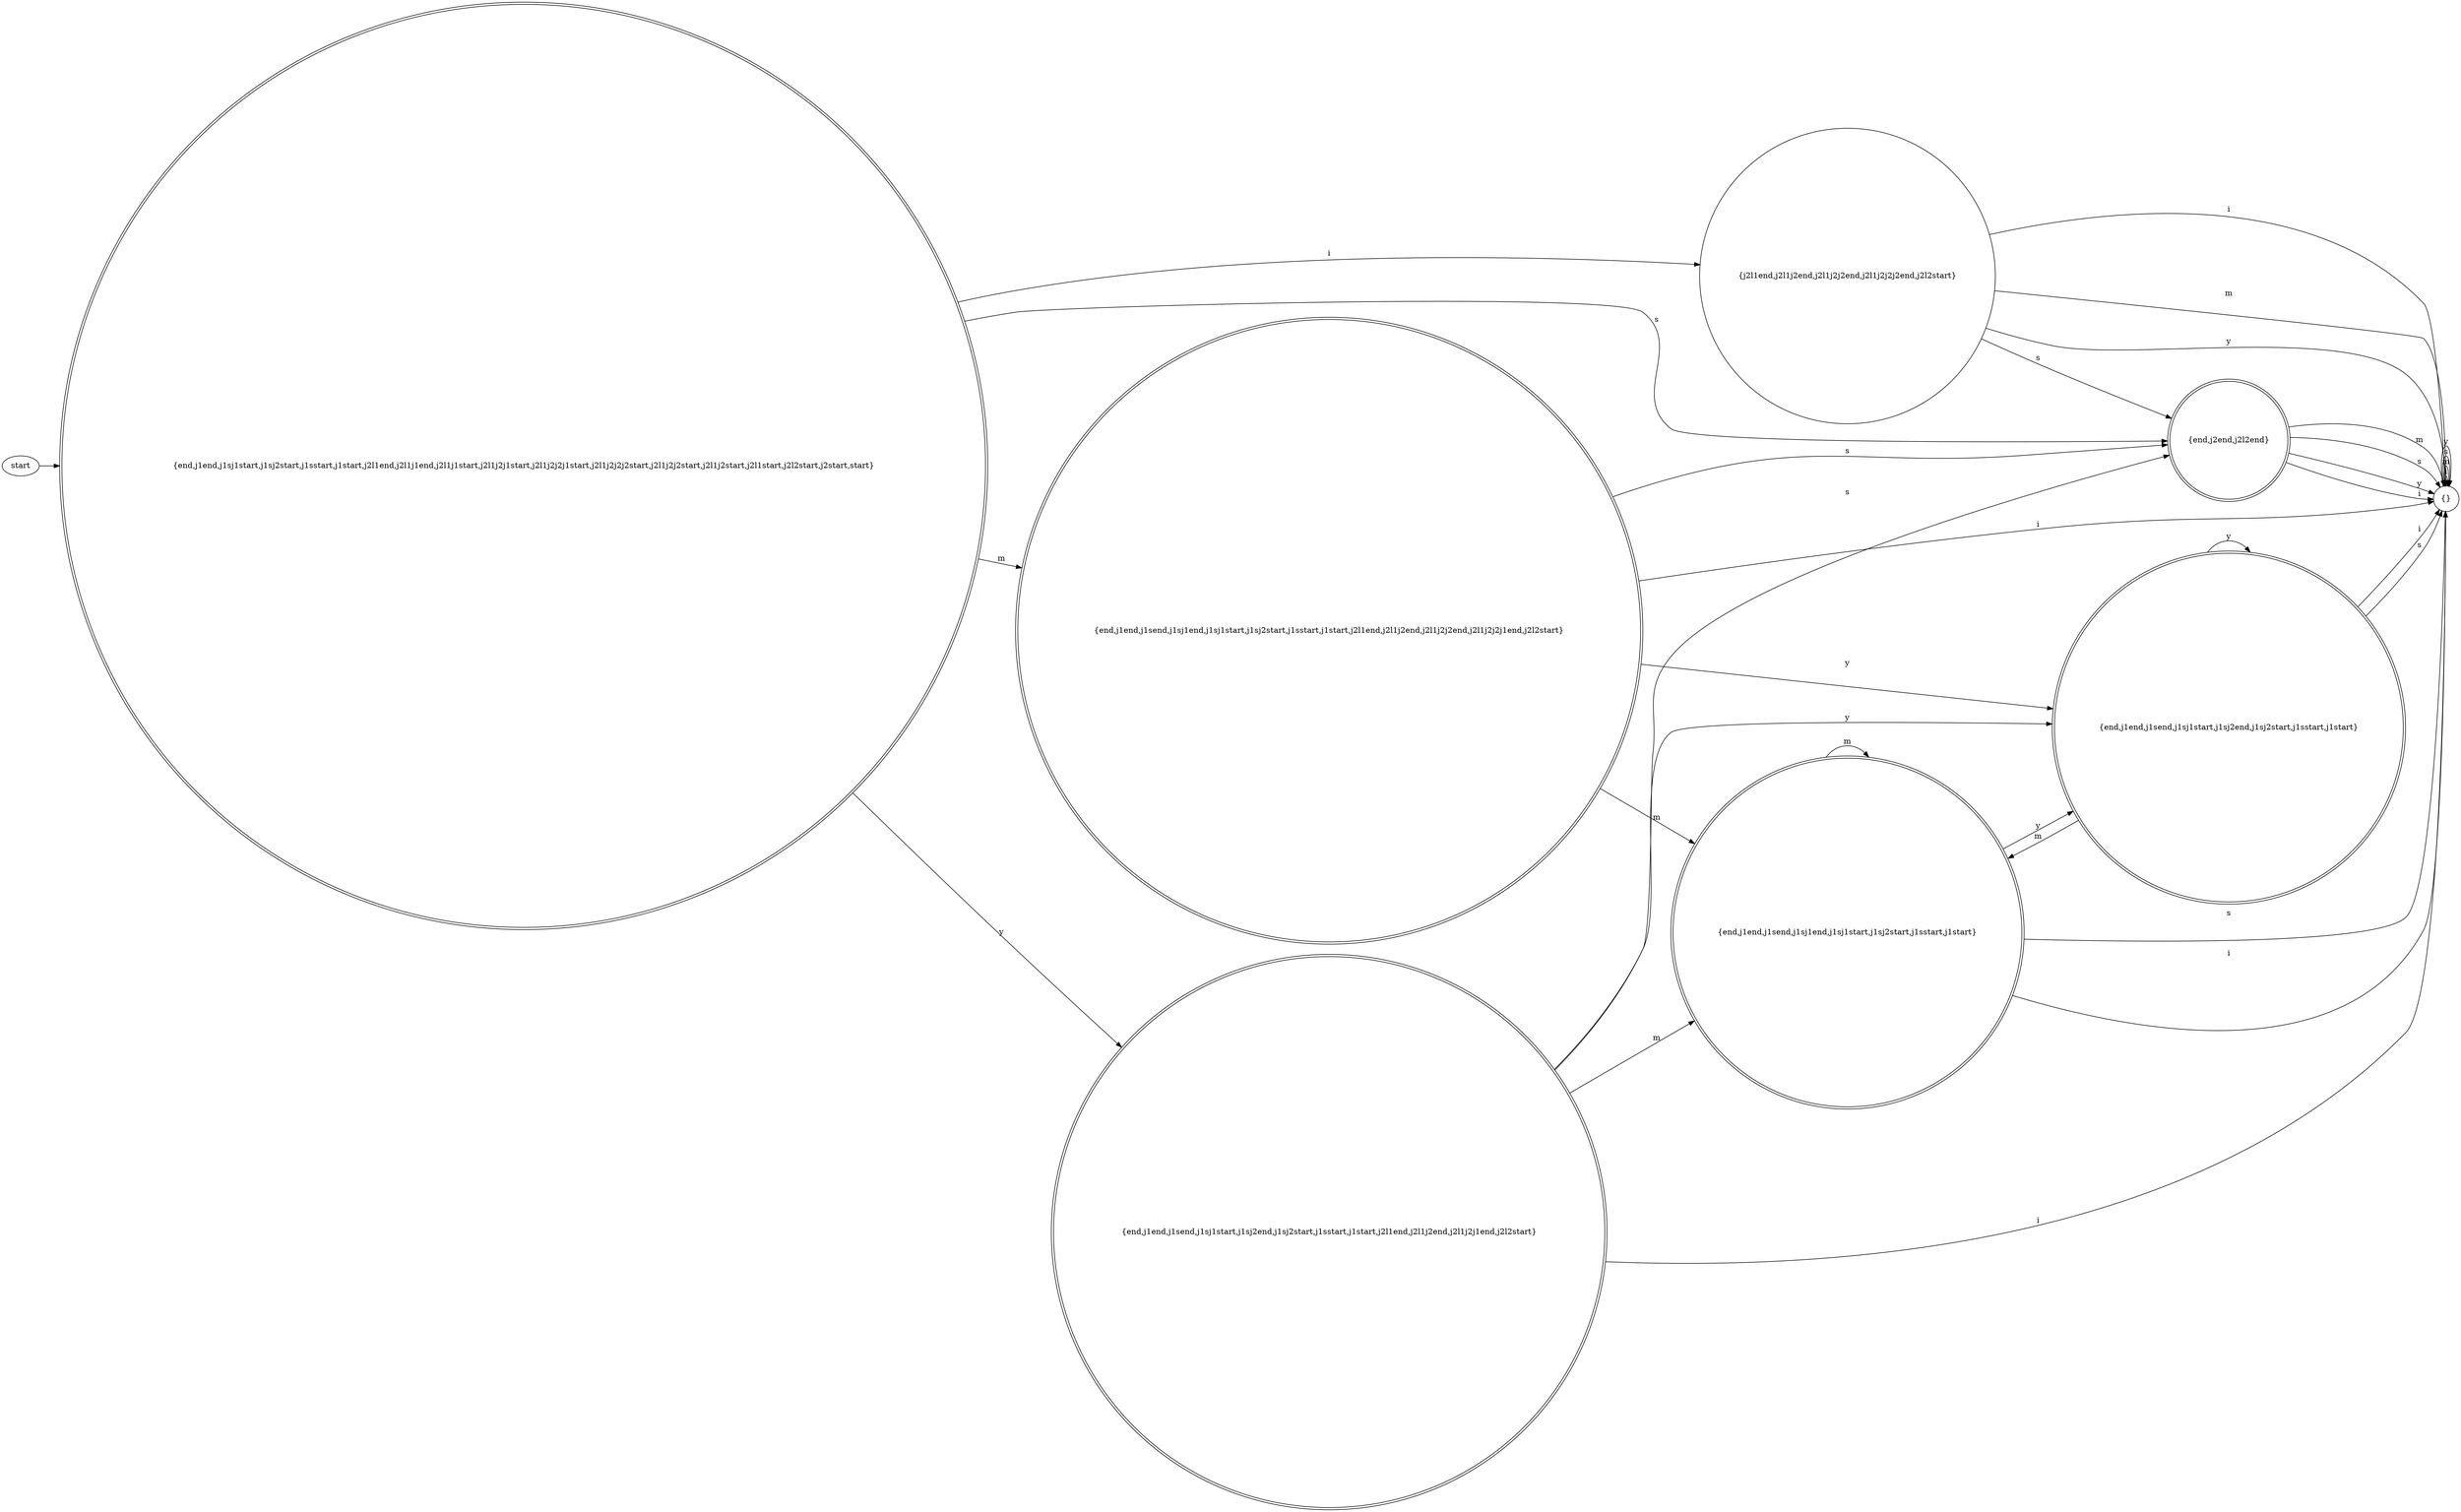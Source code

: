 digraph DFA {
    rankdir=LR;
    "{end,j1end,j1sj1start,j1sj2start,j1sstart,j1start,j2l1end,j2l1j1end,j2l1j1start,j2l1j2j1start,j2l1j2j2j1start,j2l1j2j2j2start,j2l1j2j2start,j2l1j2start,j2l1start,j2l2start,j2start,start}" [shape=doublecircle];
    start -> "{end,j1end,j1sj1start,j1sj2start,j1sstart,j1start,j2l1end,j2l1j1end,j2l1j1start,j2l1j2j1start,j2l1j2j2j1start,j2l1j2j2j2start,j2l1j2j2start,j2l1j2start,j2l1start,j2l2start,j2start,start}";
    "{j2l1end,j2l1j2end,j2l1j2j2end,j2l1j2j2j2end,j2l2start}" [shape=circle];
    "{end,j1end,j1send,j1sj1end,j1sj1start,j1sj2start,j1sstart,j1start,j2l1end,j2l1j2end,j2l1j2j2end,j2l1j2j2j1end,j2l2start}" [shape=doublecircle];
    "{end,j2end,j2l2end}" [shape=doublecircle];
    "{end,j1end,j1send,j1sj1start,j1sj2end,j1sj2start,j1sstart,j1start,j2l1end,j2l1j2end,j2l1j2j1end,j2l2start}" [shape=doublecircle];
    "{}" [shape=circle];
    "{end,j1end,j1send,j1sj1end,j1sj1start,j1sj2start,j1sstart,j1start}" [shape=doublecircle];
    "{end,j1end,j1send,j1sj1start,j1sj2end,j1sj2start,j1sstart,j1start}" [shape=doublecircle];
    "{end,j1end,j1sj1start,j1sj2start,j1sstart,j1start,j2l1end,j2l1j1end,j2l1j1start,j2l1j2j1start,j2l1j2j2j1start,j2l1j2j2j2start,j2l1j2j2start,j2l1j2start,j2l1start,j2l2start,j2start,start}" -> "{j2l1end,j2l1j2end,j2l1j2j2end,j2l1j2j2j2end,j2l2start}" [label="i"];
    "{end,j1end,j1sj1start,j1sj2start,j1sstart,j1start,j2l1end,j2l1j1end,j2l1j1start,j2l1j2j1start,j2l1j2j2j1start,j2l1j2j2j2start,j2l1j2j2start,j2l1j2start,j2l1start,j2l2start,j2start,start}" -> "{end,j1end,j1send,j1sj1end,j1sj1start,j1sj2start,j1sstart,j1start,j2l1end,j2l1j2end,j2l1j2j2end,j2l1j2j2j1end,j2l2start}" [label="m"];
    "{end,j1end,j1sj1start,j1sj2start,j1sstart,j1start,j2l1end,j2l1j1end,j2l1j1start,j2l1j2j1start,j2l1j2j2j1start,j2l1j2j2j2start,j2l1j2j2start,j2l1j2start,j2l1start,j2l2start,j2start,start}" -> "{end,j2end,j2l2end}" [label="s"];
    "{end,j1end,j1sj1start,j1sj2start,j1sstart,j1start,j2l1end,j2l1j1end,j2l1j1start,j2l1j2j1start,j2l1j2j2j1start,j2l1j2j2j2start,j2l1j2j2start,j2l1j2start,j2l1start,j2l2start,j2start,start}" -> "{end,j1end,j1send,j1sj1start,j1sj2end,j1sj2start,j1sstart,j1start,j2l1end,j2l1j2end,j2l1j2j1end,j2l2start}" [label="y"];
    "{j2l1end,j2l1j2end,j2l1j2j2end,j2l1j2j2j2end,j2l2start}" -> "{}" [label="i"];
    "{j2l1end,j2l1j2end,j2l1j2j2end,j2l1j2j2j2end,j2l2start}" -> "{}" [label="m"];
    "{j2l1end,j2l1j2end,j2l1j2j2end,j2l1j2j2j2end,j2l2start}" -> "{end,j2end,j2l2end}" [label="s"];
    "{j2l1end,j2l1j2end,j2l1j2j2end,j2l1j2j2j2end,j2l2start}" -> "{}" [label="y"];
    "{end,j1end,j1send,j1sj1end,j1sj1start,j1sj2start,j1sstart,j1start,j2l1end,j2l1j2end,j2l1j2j2end,j2l1j2j2j1end,j2l2start}" -> "{}" [label="i"];
    "{end,j1end,j1send,j1sj1end,j1sj1start,j1sj2start,j1sstart,j1start,j2l1end,j2l1j2end,j2l1j2j2end,j2l1j2j2j1end,j2l2start}" -> "{end,j1end,j1send,j1sj1end,j1sj1start,j1sj2start,j1sstart,j1start}" [label="m"];
    "{end,j1end,j1send,j1sj1end,j1sj1start,j1sj2start,j1sstart,j1start,j2l1end,j2l1j2end,j2l1j2j2end,j2l1j2j2j1end,j2l2start}" -> "{end,j2end,j2l2end}" [label="s"];
    "{end,j1end,j1send,j1sj1end,j1sj1start,j1sj2start,j1sstart,j1start,j2l1end,j2l1j2end,j2l1j2j2end,j2l1j2j2j1end,j2l2start}" -> "{end,j1end,j1send,j1sj1start,j1sj2end,j1sj2start,j1sstart,j1start}" [label="y"];
    "{end,j2end,j2l2end}" -> "{}" [label="i"];
    "{end,j2end,j2l2end}" -> "{}" [label="m"];
    "{end,j2end,j2l2end}" -> "{}" [label="s"];
    "{end,j2end,j2l2end}" -> "{}" [label="y"];
    "{end,j1end,j1send,j1sj1start,j1sj2end,j1sj2start,j1sstart,j1start,j2l1end,j2l1j2end,j2l1j2j1end,j2l2start}" -> "{}" [label="i"];
    "{end,j1end,j1send,j1sj1start,j1sj2end,j1sj2start,j1sstart,j1start,j2l1end,j2l1j2end,j2l1j2j1end,j2l2start}" -> "{end,j1end,j1send,j1sj1end,j1sj1start,j1sj2start,j1sstart,j1start}" [label="m"];
    "{end,j1end,j1send,j1sj1start,j1sj2end,j1sj2start,j1sstart,j1start,j2l1end,j2l1j2end,j2l1j2j1end,j2l2start}" -> "{end,j2end,j2l2end}" [label="s"];
    "{end,j1end,j1send,j1sj1start,j1sj2end,j1sj2start,j1sstart,j1start,j2l1end,j2l1j2end,j2l1j2j1end,j2l2start}" -> "{end,j1end,j1send,j1sj1start,j1sj2end,j1sj2start,j1sstart,j1start}" [label="y"];
    "{}" -> "{}" [label="i"];
    "{}" -> "{}" [label="m"];
    "{}" -> "{}" [label="s"];
    "{}" -> "{}" [label="y"];
    "{end,j1end,j1send,j1sj1end,j1sj1start,j1sj2start,j1sstart,j1start}" -> "{}" [label="i"];
    "{end,j1end,j1send,j1sj1end,j1sj1start,j1sj2start,j1sstart,j1start}" -> "{end,j1end,j1send,j1sj1end,j1sj1start,j1sj2start,j1sstart,j1start}" [label="m"];
    "{end,j1end,j1send,j1sj1end,j1sj1start,j1sj2start,j1sstart,j1start}" -> "{}" [label="s"];
    "{end,j1end,j1send,j1sj1end,j1sj1start,j1sj2start,j1sstart,j1start}" -> "{end,j1end,j1send,j1sj1start,j1sj2end,j1sj2start,j1sstart,j1start}" [label="y"];
    "{end,j1end,j1send,j1sj1start,j1sj2end,j1sj2start,j1sstart,j1start}" -> "{}" [label="i"];
    "{end,j1end,j1send,j1sj1start,j1sj2end,j1sj2start,j1sstart,j1start}" -> "{end,j1end,j1send,j1sj1end,j1sj1start,j1sj2start,j1sstart,j1start}" [label="m"];
    "{end,j1end,j1send,j1sj1start,j1sj2end,j1sj2start,j1sstart,j1start}" -> "{}" [label="s"];
    "{end,j1end,j1send,j1sj1start,j1sj2end,j1sj2start,j1sstart,j1start}" -> "{end,j1end,j1send,j1sj1start,j1sj2end,j1sj2start,j1sstart,j1start}" [label="y"];
}